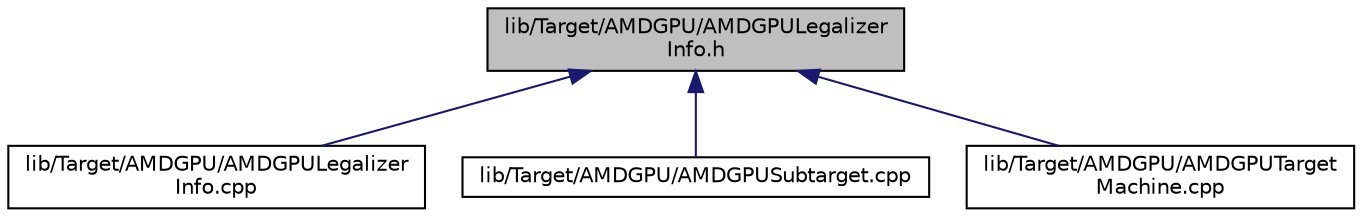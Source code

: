 digraph "lib/Target/AMDGPU/AMDGPULegalizerInfo.h"
{
 // LATEX_PDF_SIZE
  bgcolor="transparent";
  edge [fontname="Helvetica",fontsize="10",labelfontname="Helvetica",labelfontsize="10"];
  node [fontname="Helvetica",fontsize="10",shape="box"];
  Node1 [label="lib/Target/AMDGPU/AMDGPULegalizer\lInfo.h",height=0.2,width=0.4,color="black", fillcolor="grey75", style="filled", fontcolor="black",tooltip="This file declares the targeting of the Machinelegalizer class for AMDGPU."];
  Node1 -> Node2 [dir="back",color="midnightblue",fontsize="10",style="solid",fontname="Helvetica"];
  Node2 [label="lib/Target/AMDGPU/AMDGPULegalizer\lInfo.cpp",height=0.2,width=0.4,color="black",URL="$AMDGPULegalizerInfo_8cpp.html",tooltip="This file implements the targeting of the Machinelegalizer class for AMDGPU."];
  Node1 -> Node3 [dir="back",color="midnightblue",fontsize="10",style="solid",fontname="Helvetica"];
  Node3 [label="lib/Target/AMDGPU/AMDGPUSubtarget.cpp",height=0.2,width=0.4,color="black",URL="$AMDGPUSubtarget_8cpp.html",tooltip="Implements the AMDGPU specific subclass of TargetSubtarget."];
  Node1 -> Node4 [dir="back",color="midnightblue",fontsize="10",style="solid",fontname="Helvetica"];
  Node4 [label="lib/Target/AMDGPU/AMDGPUTarget\lMachine.cpp",height=0.2,width=0.4,color="black",URL="$AMDGPUTargetMachine_8cpp.html",tooltip="The AMDGPU target machine contains all of the hardware specific information needed to emit code for R..."];
}
